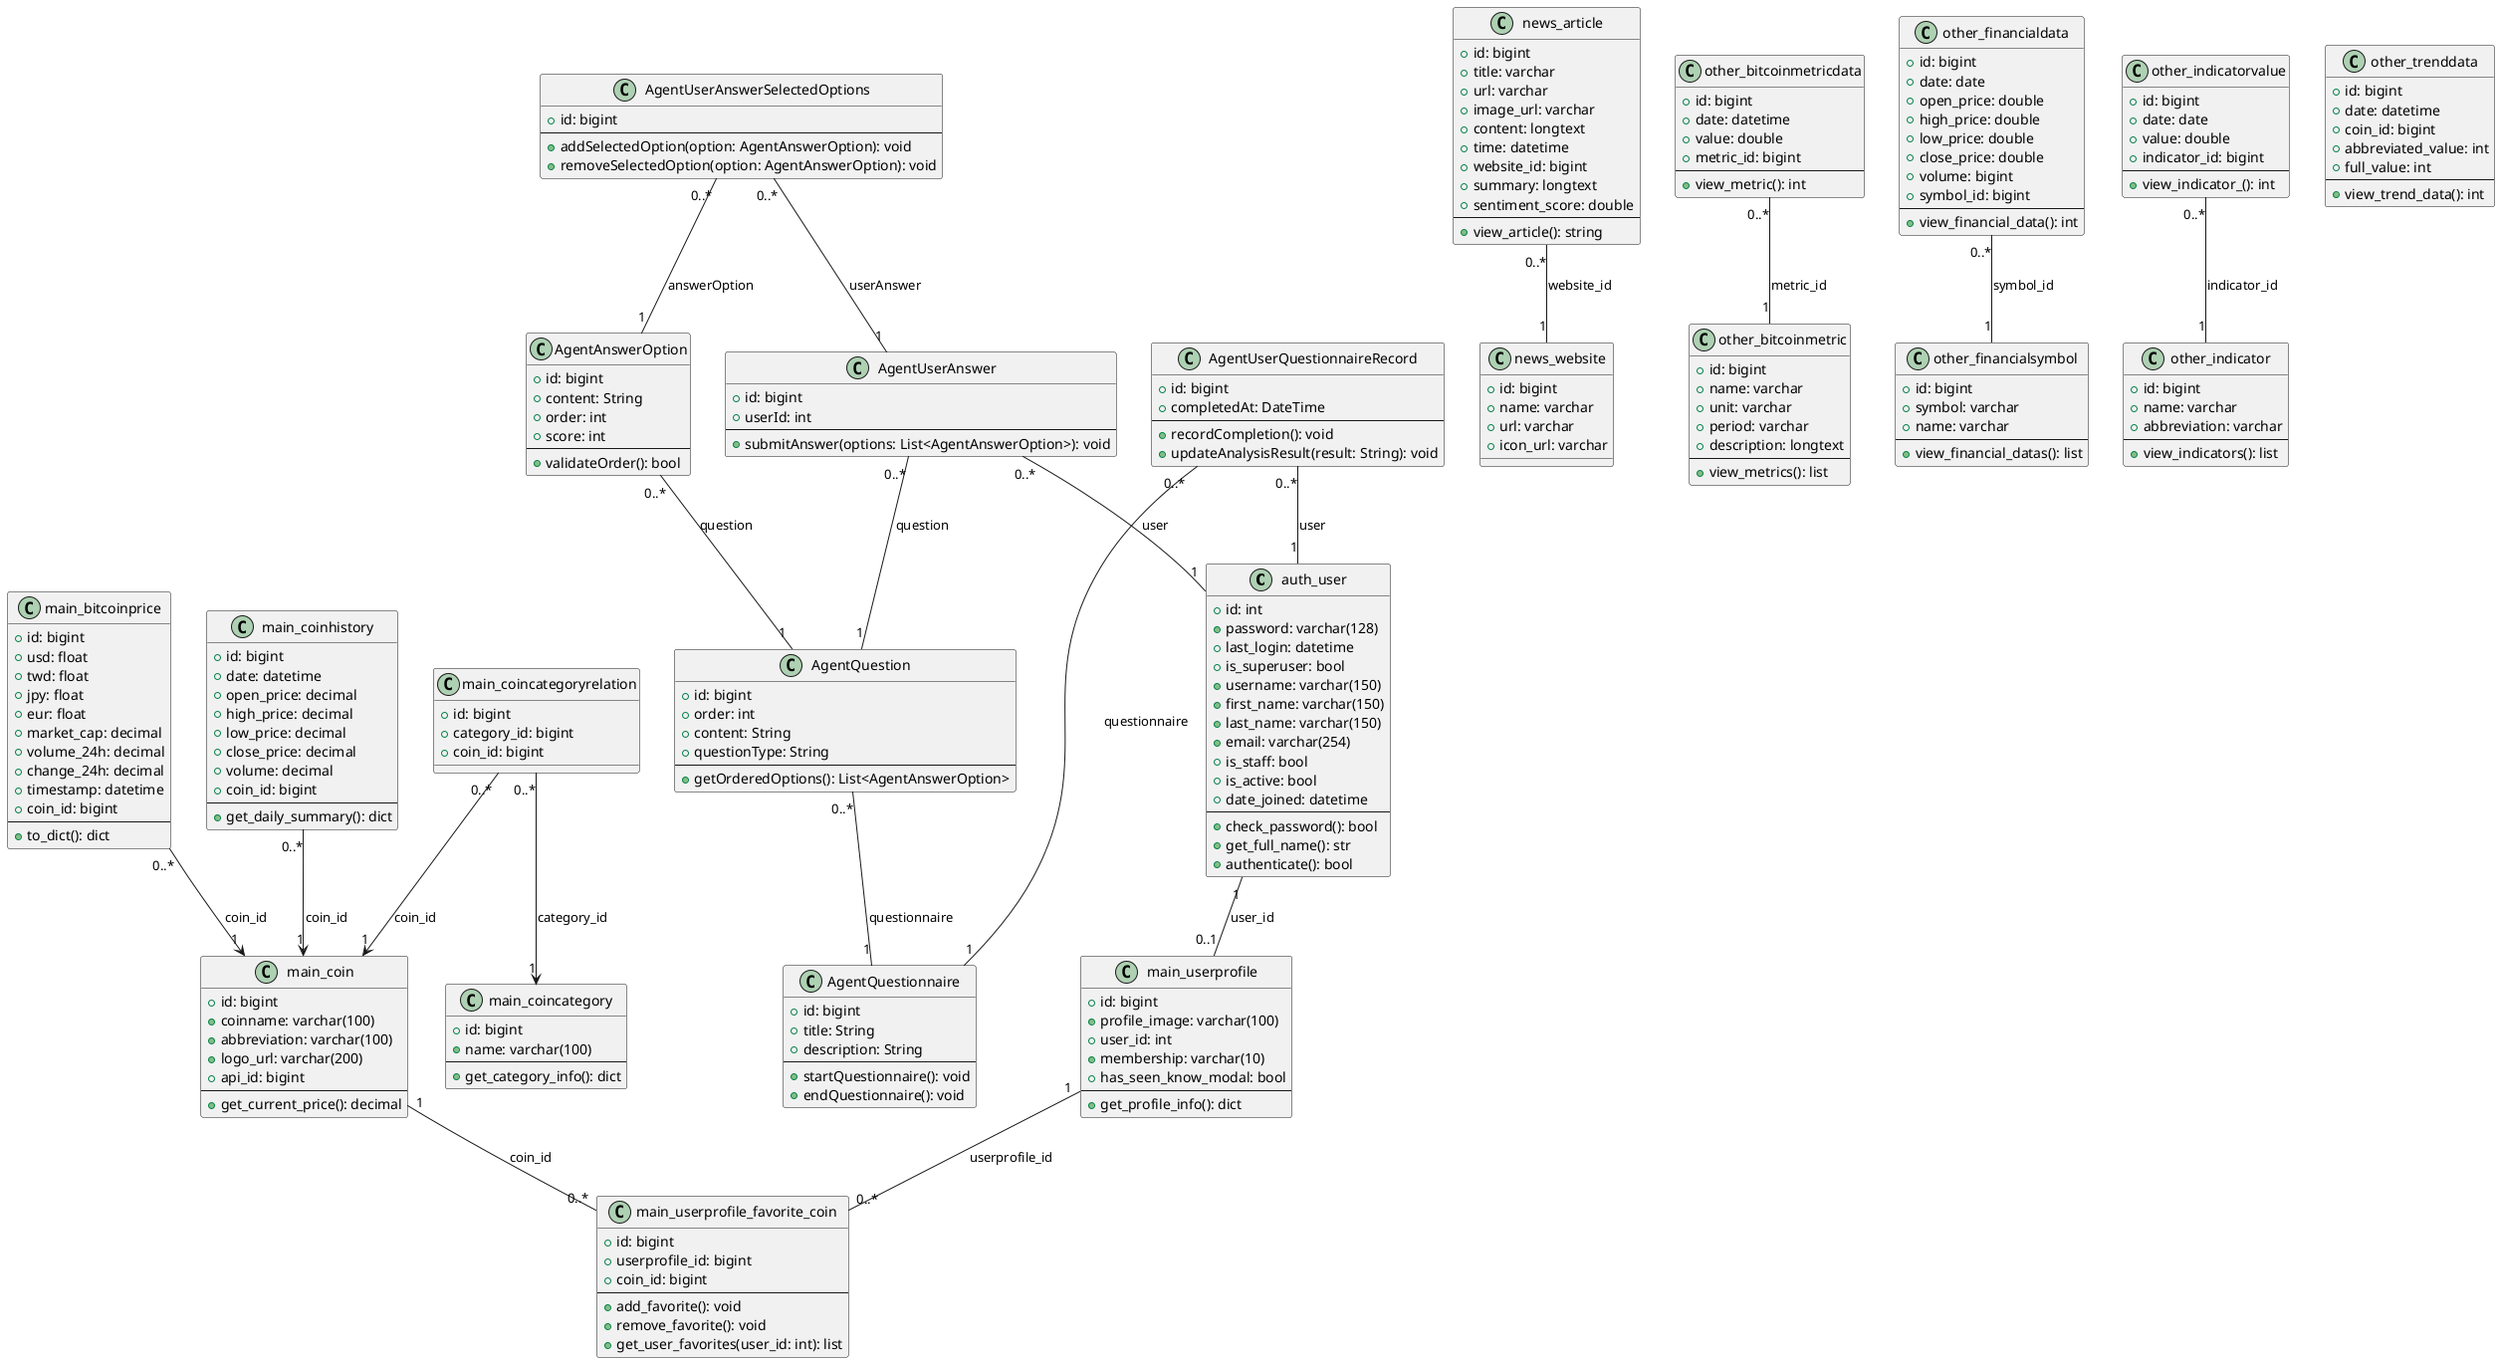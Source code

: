 @startuml

' User Related Classes
class auth_user {
  +id: int
  +password: varchar(128)
  +last_login: datetime
  +is_superuser: bool
  +username: varchar(150)
  +first_name: varchar(150)
  +last_name: varchar(150)
  +email: varchar(254)
  +is_staff: bool
  +is_active: bool
  +date_joined: datetime
  --
  +check_password(): bool
  +get_full_name(): str
  +authenticate(): bool
}

class main_userprofile {
  +id: bigint
  +profile_image: varchar(100)
  +user_id: int
  +membership: varchar(10)
  +has_seen_know_modal: bool
  --
  +get_profile_info(): dict
}

class main_userprofile_favorite_coin {
  +id: bigint
  +userprofile_id: bigint
  +coin_id: bigint
  --
  +add_favorite(): void
  +remove_favorite(): void
  +get_user_favorites(user_id: int): list
}

' Coin Related Classes
class main_coin {
  +id: bigint
  +coinname: varchar(100)
  +abbreviation: varchar(100)
  +logo_url: varchar(200)
  +api_id: bigint
  --
  +get_current_price(): decimal
}

class main_bitcoinprice {
  +id: bigint
  +usd: float
  +twd: float
  +jpy: float
  +eur: float
  +market_cap: decimal
  +volume_24h: decimal
  +change_24h: decimal
  +timestamp: datetime
  +coin_id: bigint
  --
  +to_dict(): dict
}

class main_coinhistory {
  +id: bigint
  +date: datetime
  +open_price: decimal
  +high_price: decimal
  +low_price: decimal
  +close_price: decimal
  +volume: decimal
  +coin_id: bigint
  --
  +get_daily_summary(): dict
}

class main_coincategory {
  +id: bigint
  +name: varchar(100)
  --
  +get_category_info(): dict
}

class main_coincategoryrelation {
  +id: bigint
  +category_id: bigint
  +coin_id: bigint
}

' News Related Classes
class news_article {
  +id: bigint
  +title: varchar
  +url: varchar
  +image_url: varchar
  +content: longtext
  +time: datetime
  +website_id: bigint
  +summary: longtext
  +sentiment_score: double
  --
  +view_article(): string
}

class news_website {
  +id: bigint
  +name: varchar
  +url: varchar
  +icon_url: varchar
}

' Financial Metrics and Indicators
class other_bitcoinmetric {
  +id: bigint
  +name: varchar
  +unit: varchar
  +period: varchar
  +description: longtext
  --
  +view_metrics(): list
}

class other_bitcoinmetricdata {
  +id: bigint
  +date: datetime
  +value: double
  +metric_id: bigint
  --
  +view_metric(): int
}

class other_financialdata {
  +id: bigint
  +date: date
  +open_price: double
  +high_price: double
  +low_price: double
  +close_price: double
  +volume: bigint
  +symbol_id: bigint
  --
  +view_financial_data(): int
}

class other_financialsymbol {
  +id: bigint
  +symbol: varchar
  +name: varchar
  --
  +view_financial_datas(): list
}

class other_indicator {
  +id: bigint
  +name: varchar
  +abbreviation: varchar
  --
  +view_indicators(): list
}

class other_indicatorvalue {
  +id: bigint
  +date: date
  +value: double
  +indicator_id: bigint
  --
  +view_indicator_(): int
}

class other_trenddata {
  +id: bigint
  +date: datetime
  +coin_id: bigint
  +abbreviated_value: int
  +full_value: int
  --
  +view_trend_data(): int
}

' Agent Questionnaire Classes
class AgentAnswerOption {
  +id: bigint
  +content: String
  +order: int
  +score: int
  --
  +validateOrder(): bool
}

class AgentQuestion {
  +id: bigint
  +order: int
  +content: String
  +questionType: String
  --
  +getOrderedOptions(): List<AgentAnswerOption>
}

class AgentQuestionnaire {
  +id: bigint
  +title: String
  +description: String
  --
  +startQuestionnaire(): void
  +endQuestionnaire(): void
}

class AgentUserAnswer {
  +id: bigint
  +userId: int
  --
  +submitAnswer(options: List<AgentAnswerOption>): void
}

class AgentUserAnswerSelectedOptions {
  +id: bigint
  --
  +addSelectedOption(option: AgentAnswerOption): void
  +removeSelectedOption(option: AgentAnswerOption): void
}

class AgentUserQuestionnaireRecord {
  +id: bigint
  +completedAt: DateTime
  --
  +recordCompletion(): void
  +updateAnalysisResult(result: String): void
}

' Relationships

auth_user "1" -- "0..1" main_userprofile : user_id
main_userprofile "1" -- "0..*" main_userprofile_favorite_coin : userprofile_id
main_coin "1" -- "0..*" main_userprofile_favorite_coin : coin_id

main_bitcoinprice "0..*" --> "1" main_coin : coin_id
main_coinhistory "0..*" --> "1" main_coin : coin_id
main_coincategoryrelation "0..*" --> "1" main_coincategory : category_id
main_coincategoryrelation "0..*" --> "1" main_coin : coin_id

news_article "0..*" -- "1" news_website : website_id

other_bitcoinmetricdata "0..*" -- "1" other_bitcoinmetric : metric_id
other_financialdata "0..*" -- "1" other_financialsymbol : symbol_id
other_indicatorvalue "0..*" -- "1" other_indicator : indicator_id

AgentAnswerOption "0..*" -- "1" AgentQuestion : question
AgentQuestion "0..*" -- "1" AgentQuestionnaire : questionnaire
AgentUserAnswer "0..*" -- "1" AgentQuestion : question
AgentUserAnswer "0..*" -- "1" auth_user : user
AgentUserAnswerSelectedOptions "0..*" -- "1" AgentUserAnswer : userAnswer
AgentUserAnswerSelectedOptions "0..*" -- "1" AgentAnswerOption : answerOption
AgentUserQuestionnaireRecord "0..*" -- "1" AgentQuestionnaire : questionnaire
AgentUserQuestionnaireRecord "0..*" -- "1" auth_user : user

@enduml
